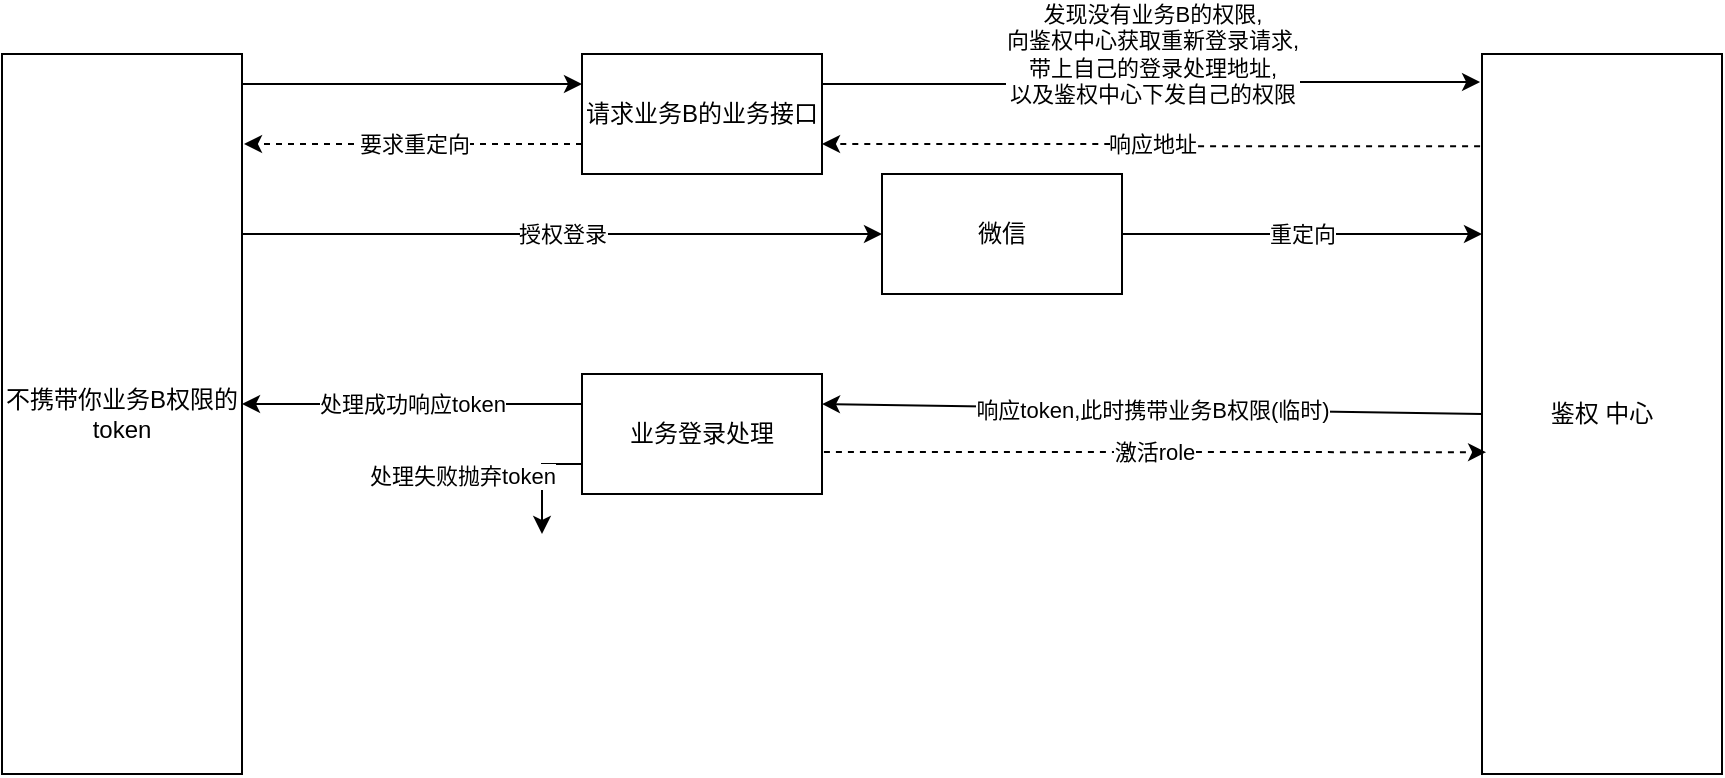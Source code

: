 <mxfile version="11.3.2" type="github" pages="1"><diagram id="Mq8XggP_lMWXcIESI5M7" name="第 1 页"><mxGraphModel dx="1422" dy="803" grid="1" gridSize="10" guides="1" tooltips="1" connect="1" arrows="1" fold="1" page="1" pageScale="1" pageWidth="1400" pageHeight="850" math="0" shadow="0"><root><mxCell id="0"/><mxCell id="1" parent="0"/><mxCell id="YiPJDH2wXSY3Zl5ZHhwC-3" style="edgeStyle=orthogonalEdgeStyle;rounded=0;orthogonalLoop=1;jettySize=auto;html=1;entryX=0;entryY=0.25;entryDx=0;entryDy=0;" edge="1" parent="1" source="YiPJDH2wXSY3Zl5ZHhwC-1" target="YiPJDH2wXSY3Zl5ZHhwC-2"><mxGeometry relative="1" as="geometry"><mxPoint x="360" y="270" as="sourcePoint"/><Array as="points"><mxPoint x="370" y="95"/><mxPoint x="370" y="95"/></Array></mxGeometry></mxCell><mxCell id="YiPJDH2wXSY3Zl5ZHhwC-16" value="授权登录" style="edgeStyle=orthogonalEdgeStyle;rounded=0;orthogonalLoop=1;jettySize=auto;html=1;exitX=1;exitY=0.25;exitDx=0;exitDy=0;entryX=0;entryY=0.5;entryDx=0;entryDy=0;" edge="1" parent="1" source="YiPJDH2wXSY3Zl5ZHhwC-1" target="YiPJDH2wXSY3Zl5ZHhwC-10"><mxGeometry relative="1" as="geometry"/></mxCell><mxCell id="YiPJDH2wXSY3Zl5ZHhwC-1" value="不携带你业务B权限的token" style="rounded=0;whiteSpace=wrap;html=1;" vertex="1" parent="1"><mxGeometry x="230" y="80" width="120" height="360" as="geometry"/></mxCell><mxCell id="YiPJDH2wXSY3Zl5ZHhwC-6" value="&lt;div&gt;&lt;span style=&quot;font-size: 11px&quot;&gt;发现没有业务B的权限,&lt;/span&gt;&lt;/div&gt;&lt;div&gt;&lt;span style=&quot;font-size: 11px&quot;&gt;向鉴权中心获取重新登录请求,&lt;/span&gt;&lt;/div&gt;&lt;div&gt;&lt;span style=&quot;font-size: 11px&quot;&gt;带上自己的登录处理地址,&lt;/span&gt;&lt;/div&gt;&lt;div&gt;&lt;span style=&quot;font-size: 11px&quot;&gt;以及鉴权中心下发自己的权限&lt;/span&gt;&lt;/div&gt;" style="edgeStyle=orthogonalEdgeStyle;rounded=0;orthogonalLoop=1;jettySize=auto;html=1;exitX=1;exitY=0.25;exitDx=0;exitDy=0;entryX=-0.008;entryY=0.039;entryDx=0;entryDy=0;align=center;entryPerimeter=0;" edge="1" parent="1" source="YiPJDH2wXSY3Zl5ZHhwC-2" target="YiPJDH2wXSY3Zl5ZHhwC-4"><mxGeometry x="0.006" y="14" relative="1" as="geometry"><mxPoint as="offset"/></mxGeometry></mxCell><mxCell id="YiPJDH2wXSY3Zl5ZHhwC-9" value="要求重定向" style="edgeStyle=orthogonalEdgeStyle;rounded=0;orthogonalLoop=1;jettySize=auto;html=1;exitX=0;exitY=0.75;exitDx=0;exitDy=0;dashed=1;" edge="1" parent="1" source="YiPJDH2wXSY3Zl5ZHhwC-2"><mxGeometry relative="1" as="geometry"><mxPoint x="351" y="125" as="targetPoint"/><Array as="points"><mxPoint x="351" y="125"/></Array></mxGeometry></mxCell><mxCell id="YiPJDH2wXSY3Zl5ZHhwC-2" value="请求业务B的业务接口" style="rounded=0;whiteSpace=wrap;html=1;" vertex="1" parent="1"><mxGeometry x="520" y="80" width="120" height="60" as="geometry"/></mxCell><mxCell id="YiPJDH2wXSY3Zl5ZHhwC-8" value="响应地址" style="edgeStyle=orthogonalEdgeStyle;rounded=0;orthogonalLoop=1;jettySize=auto;html=1;exitX=-0.008;exitY=0.128;exitDx=0;exitDy=0;entryX=1;entryY=0.75;entryDx=0;entryDy=0;dashed=1;exitPerimeter=0;" edge="1" parent="1" source="YiPJDH2wXSY3Zl5ZHhwC-4" target="YiPJDH2wXSY3Zl5ZHhwC-2"><mxGeometry relative="1" as="geometry"/></mxCell><mxCell id="YiPJDH2wXSY3Zl5ZHhwC-4" value="鉴权 中心" style="rounded=0;whiteSpace=wrap;html=1;" vertex="1" parent="1"><mxGeometry x="970" y="80" width="120" height="360" as="geometry"/></mxCell><mxCell id="YiPJDH2wXSY3Zl5ZHhwC-17" value="重定向" style="edgeStyle=orthogonalEdgeStyle;rounded=0;orthogonalLoop=1;jettySize=auto;html=1;entryX=0;entryY=0.25;entryDx=0;entryDy=0;" edge="1" parent="1" source="YiPJDH2wXSY3Zl5ZHhwC-10" target="YiPJDH2wXSY3Zl5ZHhwC-4"><mxGeometry relative="1" as="geometry"/></mxCell><mxCell id="YiPJDH2wXSY3Zl5ZHhwC-10" value="微信" style="rounded=0;whiteSpace=wrap;html=1;" vertex="1" parent="1"><mxGeometry x="670" y="140" width="120" height="60" as="geometry"/></mxCell><mxCell id="YiPJDH2wXSY3Zl5ZHhwC-24" value="处理成功响应token" style="edgeStyle=orthogonalEdgeStyle;rounded=0;orthogonalLoop=1;jettySize=auto;html=1;exitX=0;exitY=0.25;exitDx=0;exitDy=0;" edge="1" parent="1" source="YiPJDH2wXSY3Zl5ZHhwC-22"><mxGeometry relative="1" as="geometry"><mxPoint x="350" y="255" as="targetPoint"/></mxGeometry></mxCell><mxCell id="YiPJDH2wXSY3Zl5ZHhwC-28" value="处理失败抛弃token" style="edgeStyle=orthogonalEdgeStyle;rounded=0;orthogonalLoop=1;jettySize=auto;html=1;exitX=0;exitY=0.75;exitDx=0;exitDy=0;" edge="1" parent="1" source="YiPJDH2wXSY3Zl5ZHhwC-22"><mxGeometry x="-0.273" y="40" relative="1" as="geometry"><mxPoint x="500" y="320" as="targetPoint"/><mxPoint x="-80" y="5" as="offset"/></mxGeometry></mxCell><mxCell id="YiPJDH2wXSY3Zl5ZHhwC-22" value="业务登录处理" style="rounded=0;whiteSpace=wrap;html=1;" vertex="1" parent="1"><mxGeometry x="520" y="240" width="120" height="60" as="geometry"/></mxCell><mxCell id="YiPJDH2wXSY3Zl5ZHhwC-23" value="激活role" style="endArrow=classic;html=1;exitX=1.008;exitY=0.65;exitDx=0;exitDy=0;entryX=0.017;entryY=0.553;entryDx=0;entryDy=0;entryPerimeter=0;exitPerimeter=0;dashed=1;" edge="1" parent="1" source="YiPJDH2wXSY3Zl5ZHhwC-22" target="YiPJDH2wXSY3Zl5ZHhwC-4"><mxGeometry width="50" height="50" relative="1" as="geometry"><mxPoint x="230" y="510" as="sourcePoint"/><mxPoint x="280" y="460" as="targetPoint"/></mxGeometry></mxCell><mxCell id="YiPJDH2wXSY3Zl5ZHhwC-25" value="响应token,此时携带业务B权限(临时)" style="endArrow=classic;html=1;entryX=1;entryY=0.25;entryDx=0;entryDy=0;exitX=0;exitY=0.5;exitDx=0;exitDy=0;" edge="1" parent="1" source="YiPJDH2wXSY3Zl5ZHhwC-4" target="YiPJDH2wXSY3Zl5ZHhwC-22"><mxGeometry width="50" height="50" relative="1" as="geometry"><mxPoint x="230" y="510" as="sourcePoint"/><mxPoint x="280" y="460" as="targetPoint"/></mxGeometry></mxCell></root></mxGraphModel></diagram></mxfile>